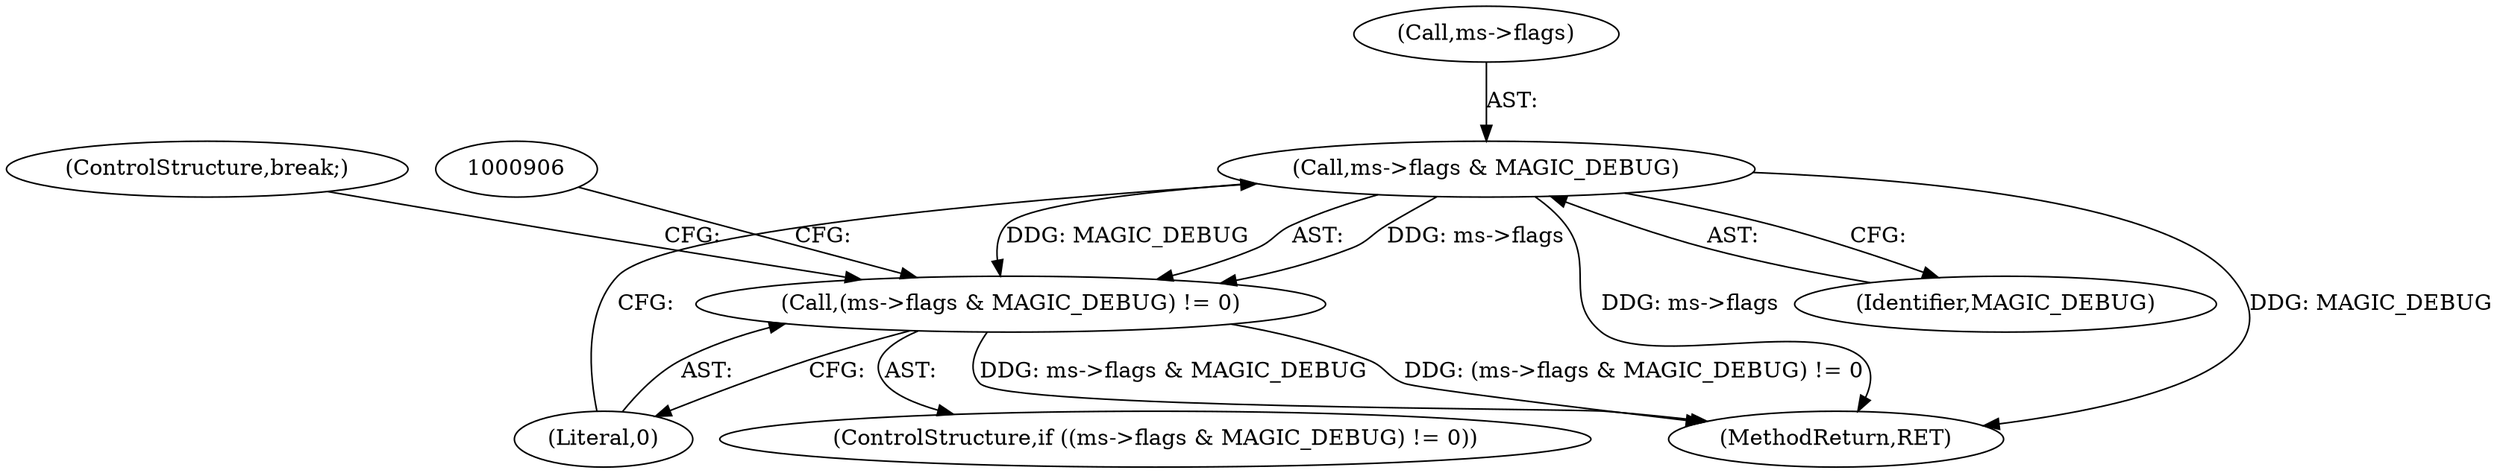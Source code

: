 digraph "0_file_4a284c89d6ef11aca34da65da7d673050a5ea320_1@pointer" {
"1000899" [label="(Call,ms->flags & MAGIC_DEBUG)"];
"1000898" [label="(Call,(ms->flags & MAGIC_DEBUG) != 0)"];
"1000898" [label="(Call,(ms->flags & MAGIC_DEBUG) != 0)"];
"1000917" [label="(ControlStructure,break;)"];
"1000994" [label="(MethodReturn,RET)"];
"1000900" [label="(Call,ms->flags)"];
"1000899" [label="(Call,ms->flags & MAGIC_DEBUG)"];
"1000897" [label="(ControlStructure,if ((ms->flags & MAGIC_DEBUG) != 0))"];
"1000903" [label="(Identifier,MAGIC_DEBUG)"];
"1000904" [label="(Literal,0)"];
"1000899" -> "1000898"  [label="AST: "];
"1000899" -> "1000903"  [label="CFG: "];
"1000900" -> "1000899"  [label="AST: "];
"1000903" -> "1000899"  [label="AST: "];
"1000904" -> "1000899"  [label="CFG: "];
"1000899" -> "1000994"  [label="DDG: ms->flags"];
"1000899" -> "1000994"  [label="DDG: MAGIC_DEBUG"];
"1000899" -> "1000898"  [label="DDG: ms->flags"];
"1000899" -> "1000898"  [label="DDG: MAGIC_DEBUG"];
"1000898" -> "1000897"  [label="AST: "];
"1000898" -> "1000904"  [label="CFG: "];
"1000904" -> "1000898"  [label="AST: "];
"1000906" -> "1000898"  [label="CFG: "];
"1000917" -> "1000898"  [label="CFG: "];
"1000898" -> "1000994"  [label="DDG: ms->flags & MAGIC_DEBUG"];
"1000898" -> "1000994"  [label="DDG: (ms->flags & MAGIC_DEBUG) != 0"];
}
